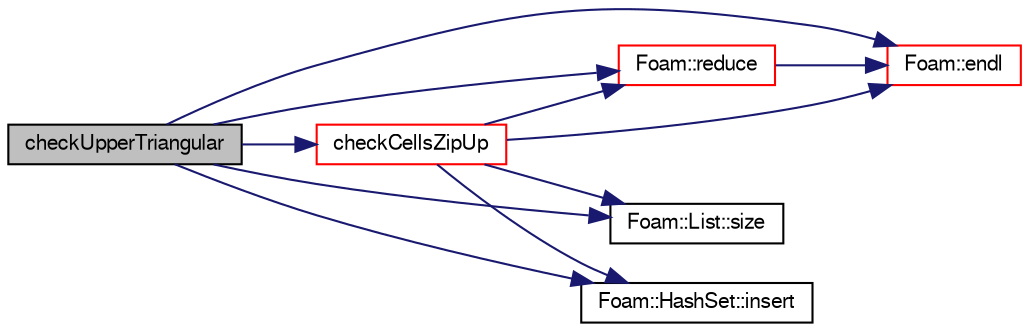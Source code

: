 digraph "checkUpperTriangular"
{
  bgcolor="transparent";
  edge [fontname="FreeSans",fontsize="10",labelfontname="FreeSans",labelfontsize="10"];
  node [fontname="FreeSans",fontsize="10",shape=record];
  rankdir="LR";
  Node44643 [label="checkUpperTriangular",height=0.2,width=0.4,color="black", fillcolor="grey75", style="filled", fontcolor="black"];
  Node44643 -> Node44644 [color="midnightblue",fontsize="10",style="solid",fontname="FreeSans"];
  Node44644 [label="checkCellsZipUp",height=0.2,width=0.4,color="red",URL="$a27530.html#a5274a2b0eae10aee5bc970805233cf77",tooltip="Check cell zip-up. "];
  Node44644 -> Node44645 [color="midnightblue",fontsize="10",style="solid",fontname="FreeSans"];
  Node44645 [label="Foam::endl",height=0.2,width=0.4,color="red",URL="$a21124.html#a2db8fe02a0d3909e9351bb4275b23ce4",tooltip="Add newline and flush stream. "];
  Node44644 -> Node44648 [color="midnightblue",fontsize="10",style="solid",fontname="FreeSans"];
  Node44648 [label="Foam::List::size",height=0.2,width=0.4,color="black",URL="$a25694.html#a8a5f6fa29bd4b500caf186f60245b384",tooltip="Override size to be inconsistent with allocated storage. "];
  Node44644 -> Node44649 [color="midnightblue",fontsize="10",style="solid",fontname="FreeSans"];
  Node44649 [label="Foam::HashSet::insert",height=0.2,width=0.4,color="black",URL="$a25690.html#a49f0753d9652681fc3a81f59951a0ad7",tooltip="Insert a new entry. "];
  Node44644 -> Node44650 [color="midnightblue",fontsize="10",style="solid",fontname="FreeSans"];
  Node44650 [label="Foam::reduce",height=0.2,width=0.4,color="red",URL="$a21124.html#a7ffd6af4acc2eb9ba72ee296b5ecda23"];
  Node44650 -> Node44645 [color="midnightblue",fontsize="10",style="solid",fontname="FreeSans"];
  Node44643 -> Node44645 [color="midnightblue",fontsize="10",style="solid",fontname="FreeSans"];
  Node44643 -> Node44649 [color="midnightblue",fontsize="10",style="solid",fontname="FreeSans"];
  Node44643 -> Node44650 [color="midnightblue",fontsize="10",style="solid",fontname="FreeSans"];
  Node44643 -> Node44648 [color="midnightblue",fontsize="10",style="solid",fontname="FreeSans"];
}
